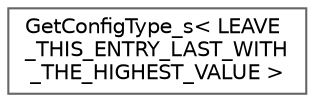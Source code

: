 digraph "Graphical Class Hierarchy"
{
 // LATEX_PDF_SIZE
  bgcolor="transparent";
  edge [fontname=Helvetica,fontsize=10,labelfontname=Helvetica,labelfontsize=10];
  node [fontname=Helvetica,fontsize=10,shape=box,height=0.2,width=0.4];
  rankdir="LR";
  Node0 [label="GetConfigType_s\< LEAVE\l_THIS_ENTRY_LAST_WITH\l_THE_HIGHEST_VALUE \>",height=0.2,width=0.4,color="grey40", fillcolor="white", style="filled",URL="$structGetConfigType__s_3_01LEAVE__THIS__ENTRY__LAST__WITH__THE__HIGHEST__VALUE_01_4.html",tooltip=" "];
}
